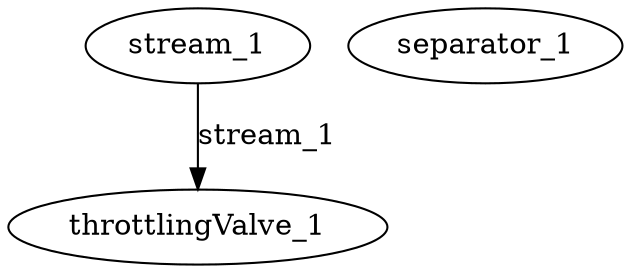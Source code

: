 digraph process {
  "stream_1";
  "throttlingValve_1";
  "separator_1";
  "stream_1" -> "throttlingValve_1" [label="stream_1"];
}
